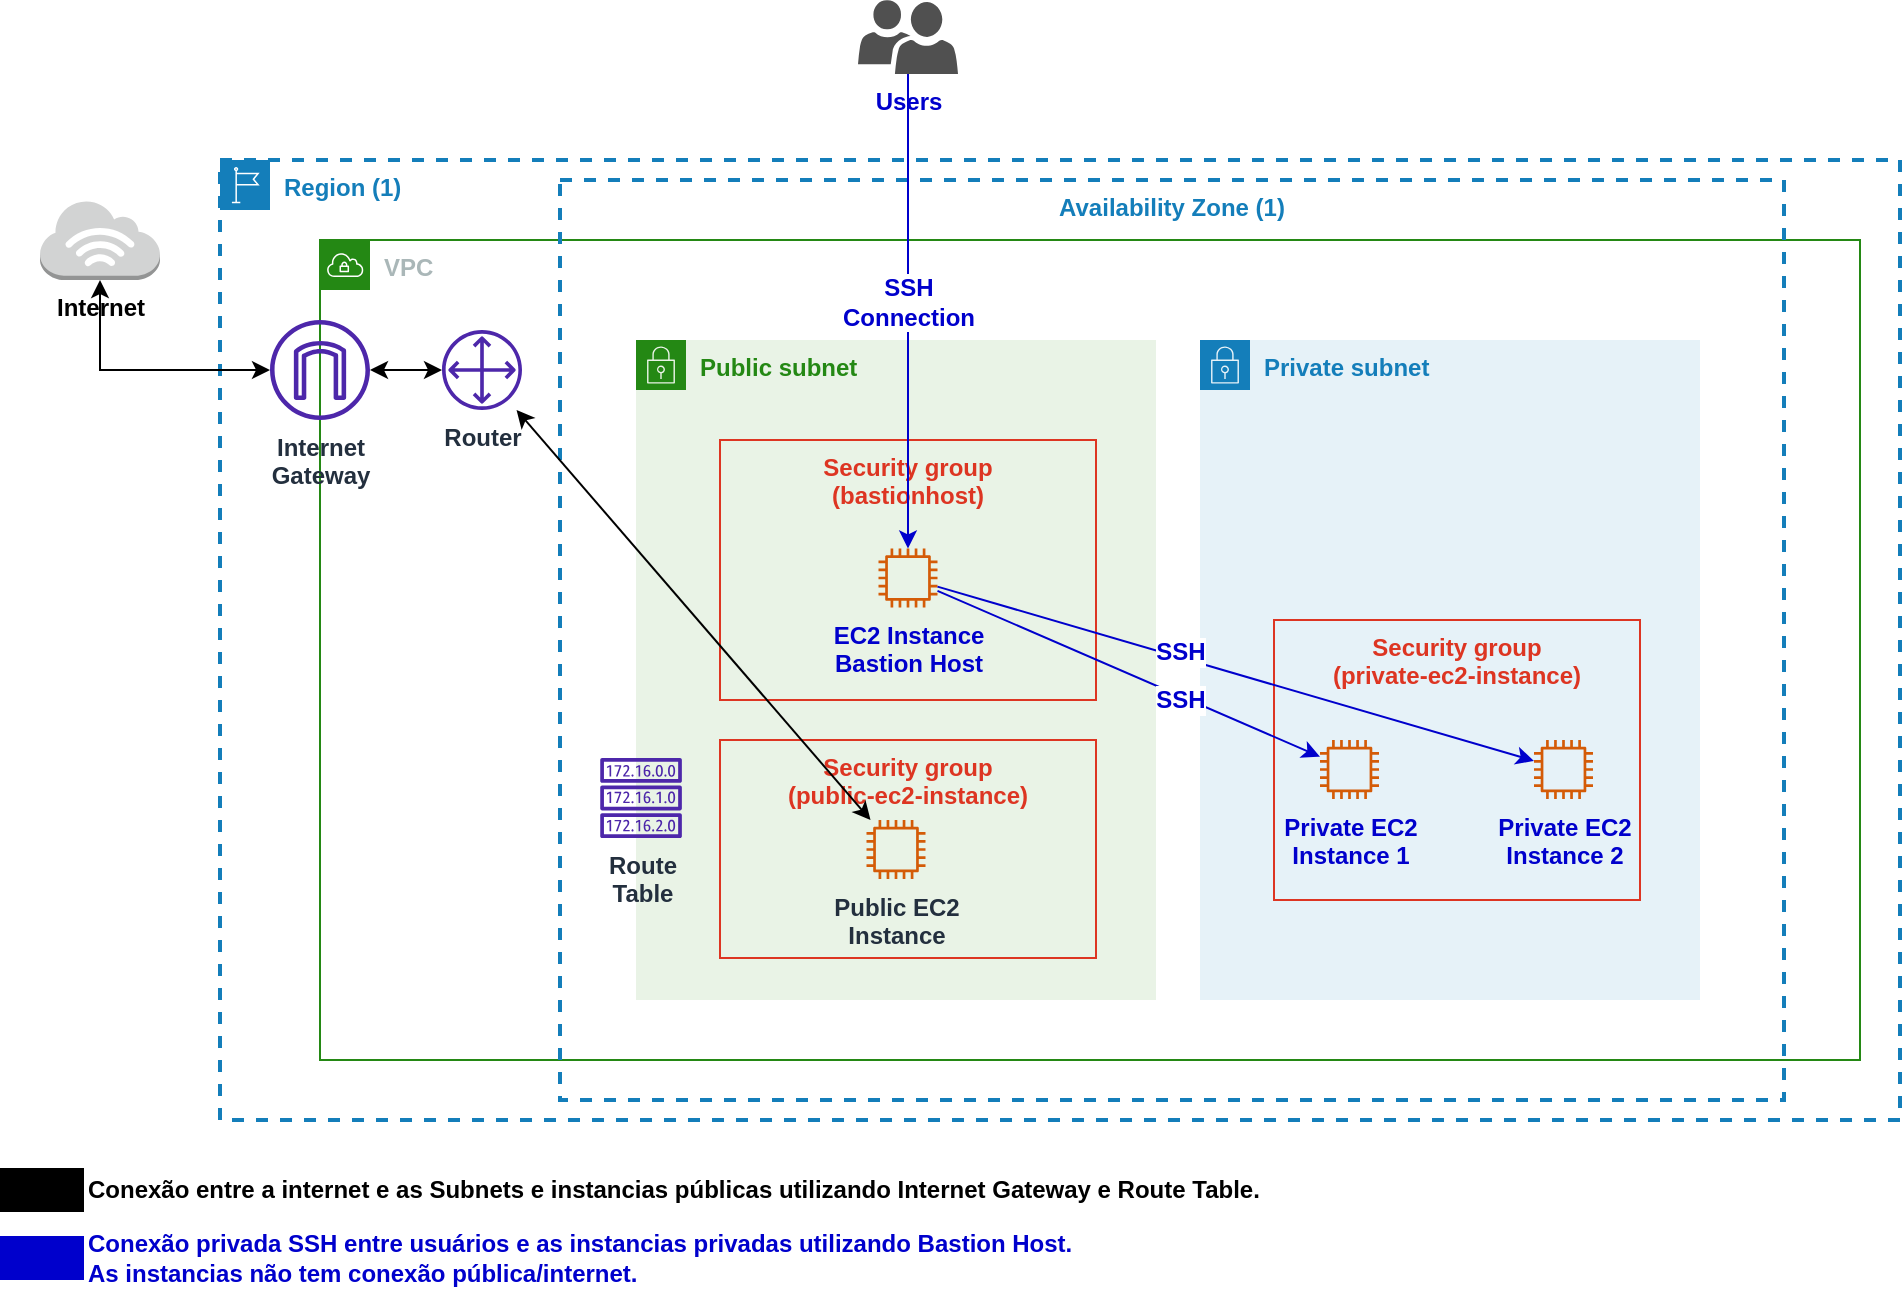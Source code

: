 <mxfile version="18.1.1" type="github" pages="2">
  <diagram id="z-30bUCffygZpy31_x2s" name="igw+bastion">
    <mxGraphModel dx="983" dy="576" grid="1" gridSize="10" guides="1" tooltips="1" connect="1" arrows="1" fold="1" page="1" pageScale="1" pageWidth="827" pageHeight="1169" math="0" shadow="0">
      <root>
        <mxCell id="0" />
        <mxCell id="1" parent="0" />
        <mxCell id="X8NP48r6ae6dyHVQgpeo-31" value="&lt;b style=&quot;font-size: 12px;&quot;&gt;Region (1)&lt;/b&gt;" style="points=[[0,0],[0.25,0],[0.5,0],[0.75,0],[1,0],[1,0.25],[1,0.5],[1,0.75],[1,1],[0.75,1],[0.5,1],[0.25,1],[0,1],[0,0.75],[0,0.5],[0,0.25]];outlineConnect=0;gradientColor=none;html=1;whiteSpace=wrap;fontSize=12;fontStyle=0;container=1;pointerEvents=0;collapsible=0;recursiveResize=0;shape=mxgraph.aws4.group;grIcon=mxgraph.aws4.group_region;strokeColor=#147EBA;fillColor=none;verticalAlign=top;align=left;spacingLeft=30;fontColor=#147EBA;dashed=1;strokeWidth=2;" vertex="1" parent="1">
          <mxGeometry x="165" y="100" width="840" height="480" as="geometry" />
        </mxCell>
        <mxCell id="X8NP48r6ae6dyHVQgpeo-32" value="&lt;b style=&quot;font-size: 12px;&quot;&gt;VPC&lt;/b&gt;" style="points=[[0,0],[0.25,0],[0.5,0],[0.75,0],[1,0],[1,0.25],[1,0.5],[1,0.75],[1,1],[0.75,1],[0.5,1],[0.25,1],[0,1],[0,0.75],[0,0.5],[0,0.25]];outlineConnect=0;gradientColor=none;html=1;whiteSpace=wrap;fontSize=12;fontStyle=0;container=1;pointerEvents=0;collapsible=0;recursiveResize=0;shape=mxgraph.aws4.group;grIcon=mxgraph.aws4.group_vpc;strokeColor=#248814;fillColor=none;verticalAlign=top;align=left;spacingLeft=30;fontColor=#AAB7B8;dashed=0;" vertex="1" parent="X8NP48r6ae6dyHVQgpeo-31">
          <mxGeometry x="50" y="40" width="770" height="410" as="geometry" />
        </mxCell>
        <mxCell id="X8NP48r6ae6dyHVQgpeo-33" style="edgeStyle=orthogonalEdgeStyle;rounded=0;orthogonalLoop=1;jettySize=auto;html=1;fontSize=12;startArrow=classic;startFill=1;" edge="1" parent="X8NP48r6ae6dyHVQgpeo-32" source="X8NP48r6ae6dyHVQgpeo-34" target="X8NP48r6ae6dyHVQgpeo-35">
          <mxGeometry relative="1" as="geometry" />
        </mxCell>
        <mxCell id="X8NP48r6ae6dyHVQgpeo-34" value="&lt;b style=&quot;font-size: 12px;&quot;&gt;Internet&lt;br style=&quot;font-size: 12px;&quot;&gt;Gateway&lt;/b&gt;" style="sketch=0;outlineConnect=0;fontColor=#232F3E;gradientColor=none;fillColor=#4D27AA;strokeColor=none;dashed=0;verticalLabelPosition=bottom;verticalAlign=top;align=center;html=1;fontSize=12;fontStyle=0;aspect=fixed;pointerEvents=1;shape=mxgraph.aws4.internet_gateway;" vertex="1" parent="X8NP48r6ae6dyHVQgpeo-32">
          <mxGeometry x="-25" y="40" width="50" height="50" as="geometry" />
        </mxCell>
        <mxCell id="X8NP48r6ae6dyHVQgpeo-35" value="&lt;b style=&quot;font-size: 12px;&quot;&gt;Router&lt;/b&gt;" style="sketch=0;outlineConnect=0;fontColor=#232F3E;gradientColor=none;fillColor=#4D27AA;strokeColor=none;dashed=0;verticalLabelPosition=bottom;verticalAlign=top;align=center;html=1;fontSize=12;fontStyle=0;aspect=fixed;pointerEvents=1;shape=mxgraph.aws4.customer_gateway;" vertex="1" parent="X8NP48r6ae6dyHVQgpeo-32">
          <mxGeometry x="61" y="45" width="40" height="40" as="geometry" />
        </mxCell>
        <mxCell id="X8NP48r6ae6dyHVQgpeo-36" value="Availability Zone (1)" style="fillColor=none;strokeColor=#147EBA;dashed=1;verticalAlign=top;fontStyle=1;fontColor=#147EBA;strokeWidth=2;fontSize=12;" vertex="1" parent="X8NP48r6ae6dyHVQgpeo-31">
          <mxGeometry x="170" y="10" width="612" height="460" as="geometry" />
        </mxCell>
        <mxCell id="X8NP48r6ae6dyHVQgpeo-37" value="&lt;b style=&quot;font-size: 12px;&quot;&gt;Public subnet&lt;/b&gt;" style="points=[[0,0],[0.25,0],[0.5,0],[0.75,0],[1,0],[1,0.25],[1,0.5],[1,0.75],[1,1],[0.75,1],[0.5,1],[0.25,1],[0,1],[0,0.75],[0,0.5],[0,0.25]];outlineConnect=0;gradientColor=none;html=1;whiteSpace=wrap;fontSize=12;fontStyle=0;container=1;pointerEvents=0;collapsible=0;recursiveResize=0;shape=mxgraph.aws4.group;grIcon=mxgraph.aws4.group_security_group;grStroke=0;strokeColor=#248814;fillColor=#E9F3E6;verticalAlign=top;align=left;spacingLeft=30;fontColor=#248814;dashed=0;" vertex="1" parent="X8NP48r6ae6dyHVQgpeo-31">
          <mxGeometry x="208" y="90" width="260" height="330" as="geometry" />
        </mxCell>
        <mxCell id="X8NP48r6ae6dyHVQgpeo-38" value="Security group &#xa;(bastionhost)" style="fillColor=none;strokeColor=#DD3522;verticalAlign=top;fontStyle=1;fontColor=#DD3522;fontSize=12;" vertex="1" parent="X8NP48r6ae6dyHVQgpeo-37">
          <mxGeometry x="42" y="50" width="188" height="130" as="geometry" />
        </mxCell>
        <mxCell id="X8NP48r6ae6dyHVQgpeo-39" value="&lt;b style=&quot;font-size: 12px;&quot;&gt;&lt;font color=&quot;#0000cc&quot; style=&quot;font-size: 12px;&quot;&gt;EC2 Instance&lt;br style=&quot;font-size: 12px;&quot;&gt;Bastion Host&lt;/font&gt;&lt;/b&gt;" style="sketch=0;outlineConnect=0;fontColor=#232F3E;gradientColor=none;fillColor=#D45B07;strokeColor=none;dashed=0;verticalLabelPosition=bottom;verticalAlign=top;align=center;html=1;fontSize=12;fontStyle=0;aspect=fixed;pointerEvents=1;shape=mxgraph.aws4.instance2;" vertex="1" parent="X8NP48r6ae6dyHVQgpeo-37">
          <mxGeometry x="121.25" y="104.25" width="29.5" height="29.5" as="geometry" />
        </mxCell>
        <mxCell id="X8NP48r6ae6dyHVQgpeo-40" value="&lt;b style=&quot;font-size: 12px;&quot;&gt;Private subnet&lt;/b&gt;" style="points=[[0,0],[0.25,0],[0.5,0],[0.75,0],[1,0],[1,0.25],[1,0.5],[1,0.75],[1,1],[0.75,1],[0.5,1],[0.25,1],[0,1],[0,0.75],[0,0.5],[0,0.25]];outlineConnect=0;gradientColor=none;html=1;whiteSpace=wrap;fontSize=12;fontStyle=0;container=1;pointerEvents=0;collapsible=0;recursiveResize=0;shape=mxgraph.aws4.group;grIcon=mxgraph.aws4.group_security_group;grStroke=0;strokeColor=#147EBA;fillColor=#E6F2F8;verticalAlign=top;align=left;spacingLeft=30;fontColor=#147EBA;dashed=0;" vertex="1" parent="X8NP48r6ae6dyHVQgpeo-31">
          <mxGeometry x="490" y="90" width="250" height="330" as="geometry" />
        </mxCell>
        <mxCell id="X8NP48r6ae6dyHVQgpeo-41" value="&lt;b style=&quot;font-size: 12px;&quot;&gt;Route&lt;br style=&quot;font-size: 12px;&quot;&gt;Table&lt;/b&gt;" style="sketch=0;outlineConnect=0;fontColor=#232F3E;gradientColor=none;fillColor=#4D27AA;strokeColor=none;dashed=0;verticalLabelPosition=bottom;verticalAlign=top;align=center;html=1;fontSize=12;fontStyle=0;aspect=fixed;pointerEvents=1;shape=mxgraph.aws4.route_table;" vertex="1" parent="X8NP48r6ae6dyHVQgpeo-31">
          <mxGeometry x="190" y="299" width="41.05" height="40" as="geometry" />
        </mxCell>
        <mxCell id="X8NP48r6ae6dyHVQgpeo-42" value="Security group &#xa;(public-ec2-instance)" style="fillColor=none;strokeColor=#DD3522;verticalAlign=top;fontStyle=1;fontColor=#DD3522;fontSize=12;" vertex="1" parent="X8NP48r6ae6dyHVQgpeo-31">
          <mxGeometry x="250" y="290" width="188" height="109" as="geometry" />
        </mxCell>
        <mxCell id="X8NP48r6ae6dyHVQgpeo-43" value="&lt;b style=&quot;font-size: 12px;&quot;&gt;Public EC2&lt;br style=&quot;font-size: 12px;&quot;&gt;Instance&lt;/b&gt;" style="sketch=0;outlineConnect=0;fontColor=#232F3E;gradientColor=none;fillColor=#D45B07;strokeColor=none;dashed=0;verticalLabelPosition=bottom;verticalAlign=top;align=center;html=1;fontSize=12;fontStyle=0;aspect=fixed;pointerEvents=1;shape=mxgraph.aws4.instance2;" vertex="1" parent="X8NP48r6ae6dyHVQgpeo-31">
          <mxGeometry x="323.25" y="330" width="29.5" height="29.5" as="geometry" />
        </mxCell>
        <mxCell id="X8NP48r6ae6dyHVQgpeo-44" style="rounded=0;orthogonalLoop=1;jettySize=auto;html=1;fontSize=12;startArrow=classic;startFill=1;" edge="1" parent="X8NP48r6ae6dyHVQgpeo-31" source="X8NP48r6ae6dyHVQgpeo-35" target="X8NP48r6ae6dyHVQgpeo-43">
          <mxGeometry relative="1" as="geometry" />
        </mxCell>
        <mxCell id="X8NP48r6ae6dyHVQgpeo-45" value="Security group&#xa;(private-ec2-instance)" style="fillColor=none;strokeColor=#DD3522;verticalAlign=top;fontStyle=1;fontColor=#DD3522;fontSize=12;" vertex="1" parent="X8NP48r6ae6dyHVQgpeo-31">
          <mxGeometry x="527" y="230" width="183" height="140" as="geometry" />
        </mxCell>
        <mxCell id="X8NP48r6ae6dyHVQgpeo-46" value="&lt;b style=&quot;font-size: 12px;&quot;&gt;&lt;font color=&quot;#0000cc&quot; style=&quot;font-size: 12px;&quot;&gt;Private EC2&lt;br style=&quot;font-size: 12px;&quot;&gt;Instance 1&lt;/font&gt;&lt;/b&gt;" style="sketch=0;outlineConnect=0;fontColor=#232F3E;gradientColor=none;fillColor=#D45B07;strokeColor=none;dashed=0;verticalLabelPosition=bottom;verticalAlign=top;align=center;html=1;fontSize=12;fontStyle=0;aspect=fixed;pointerEvents=1;shape=mxgraph.aws4.instance2;" vertex="1" parent="X8NP48r6ae6dyHVQgpeo-31">
          <mxGeometry x="550" y="290" width="29.5" height="29.5" as="geometry" />
        </mxCell>
        <mxCell id="X8NP48r6ae6dyHVQgpeo-47" value="&lt;b style=&quot;font-size: 12px;&quot;&gt;&lt;font color=&quot;#0000cc&quot; style=&quot;font-size: 12px;&quot;&gt;Private EC2&lt;br style=&quot;font-size: 12px;&quot;&gt;Instance 2&lt;/font&gt;&lt;/b&gt;" style="sketch=0;outlineConnect=0;fontColor=#232F3E;gradientColor=none;fillColor=#D45B07;strokeColor=none;dashed=0;verticalLabelPosition=bottom;verticalAlign=top;align=center;html=1;fontSize=12;fontStyle=0;aspect=fixed;pointerEvents=1;shape=mxgraph.aws4.instance2;" vertex="1" parent="X8NP48r6ae6dyHVQgpeo-31">
          <mxGeometry x="657" y="290" width="29.5" height="29.5" as="geometry" />
        </mxCell>
        <mxCell id="X8NP48r6ae6dyHVQgpeo-48" style="edgeStyle=none;rounded=0;orthogonalLoop=1;jettySize=auto;html=1;fontSize=12;startArrow=none;startFill=0;strokeColor=#0000CC;" edge="1" parent="X8NP48r6ae6dyHVQgpeo-31" source="X8NP48r6ae6dyHVQgpeo-39" target="X8NP48r6ae6dyHVQgpeo-46">
          <mxGeometry relative="1" as="geometry" />
        </mxCell>
        <mxCell id="X8NP48r6ae6dyHVQgpeo-49" value="SSH" style="edgeLabel;html=1;align=center;verticalAlign=middle;resizable=0;points=[];fontSize=12;fontStyle=1;fontColor=#0000CC;" vertex="1" connectable="0" parent="X8NP48r6ae6dyHVQgpeo-48">
          <mxGeometry x="0.359" relative="1" as="geometry">
            <mxPoint x="-9" y="-2" as="offset" />
          </mxGeometry>
        </mxCell>
        <mxCell id="X8NP48r6ae6dyHVQgpeo-50" style="edgeStyle=none;rounded=0;orthogonalLoop=1;jettySize=auto;html=1;fontSize=12;startArrow=none;startFill=0;strokeColor=#0000CC;" edge="1" parent="X8NP48r6ae6dyHVQgpeo-31" source="X8NP48r6ae6dyHVQgpeo-39" target="X8NP48r6ae6dyHVQgpeo-47">
          <mxGeometry relative="1" as="geometry" />
        </mxCell>
        <mxCell id="X8NP48r6ae6dyHVQgpeo-51" value="SSH" style="edgeLabel;html=1;align=center;verticalAlign=middle;resizable=0;points=[];fontSize=12;fontStyle=1;fontColor=#0000CC;" vertex="1" connectable="0" parent="X8NP48r6ae6dyHVQgpeo-50">
          <mxGeometry x="-0.241" relative="1" as="geometry">
            <mxPoint x="8" y="-1" as="offset" />
          </mxGeometry>
        </mxCell>
        <mxCell id="X8NP48r6ae6dyHVQgpeo-52" value="&lt;b style=&quot;font-size: 12px;&quot;&gt;Internet&lt;/b&gt;" style="outlineConnect=0;dashed=0;verticalLabelPosition=bottom;verticalAlign=top;align=center;html=1;shape=mxgraph.aws3.internet_3;fillColor=#D2D3D3;gradientColor=none;fontSize=12;strokeWidth=2;" vertex="1" parent="1">
          <mxGeometry x="75" y="120" width="60" height="40" as="geometry" />
        </mxCell>
        <mxCell id="X8NP48r6ae6dyHVQgpeo-53" style="edgeStyle=orthogonalEdgeStyle;rounded=0;orthogonalLoop=1;jettySize=auto;html=1;fontSize=12;startArrow=classic;startFill=1;" edge="1" parent="1" source="X8NP48r6ae6dyHVQgpeo-34" target="X8NP48r6ae6dyHVQgpeo-52">
          <mxGeometry relative="1" as="geometry" />
        </mxCell>
        <mxCell id="X8NP48r6ae6dyHVQgpeo-54" style="edgeStyle=none;rounded=0;orthogonalLoop=1;jettySize=auto;html=1;fontSize=12;startArrow=none;startFill=0;strokeColor=#0000CC;" edge="1" parent="1" source="X8NP48r6ae6dyHVQgpeo-56" target="X8NP48r6ae6dyHVQgpeo-39">
          <mxGeometry relative="1" as="geometry" />
        </mxCell>
        <mxCell id="X8NP48r6ae6dyHVQgpeo-55" value="&lt;b style=&quot;font-size: 12px;&quot;&gt;SSH&lt;br style=&quot;font-size: 12px;&quot;&gt;Connection&lt;br style=&quot;font-size: 12px;&quot;&gt;&lt;/b&gt;" style="edgeLabel;html=1;align=center;verticalAlign=middle;resizable=0;points=[];fontSize=12;fontColor=#0000CC;" vertex="1" connectable="0" parent="X8NP48r6ae6dyHVQgpeo-54">
          <mxGeometry x="-0.606" y="2" relative="1" as="geometry">
            <mxPoint x="-2" y="67" as="offset" />
          </mxGeometry>
        </mxCell>
        <mxCell id="X8NP48r6ae6dyHVQgpeo-56" value="&lt;b style=&quot;font-size: 12px;&quot;&gt;&lt;font color=&quot;#0000cc&quot; style=&quot;font-size: 12px;&quot;&gt;Users&lt;/font&gt;&lt;/b&gt;" style="sketch=0;pointerEvents=1;shadow=0;dashed=0;html=1;strokeColor=none;labelPosition=center;verticalLabelPosition=bottom;verticalAlign=top;align=center;fillColor=#505050;shape=mxgraph.mscae.intune.user_group;fontSize=12;" vertex="1" parent="1">
          <mxGeometry x="484" y="20" width="50" height="37" as="geometry" />
        </mxCell>
        <mxCell id="X8NP48r6ae6dyHVQgpeo-57" value="" style="rounded=0;whiteSpace=wrap;html=1;fontSize=12;fontColor=#0000CC;strokeWidth=2;fillColor=#000000;" vertex="1" parent="1">
          <mxGeometry x="56" y="605" width="40" height="20" as="geometry" />
        </mxCell>
        <mxCell id="X8NP48r6ae6dyHVQgpeo-58" value="" style="rounded=0;whiteSpace=wrap;html=1;fontSize=12;fontColor=#0000CC;strokeWidth=2;fillColor=#0000CC;strokeColor=#0000CC;" vertex="1" parent="1">
          <mxGeometry x="56" y="639" width="40" height="20" as="geometry" />
        </mxCell>
        <mxCell id="X8NP48r6ae6dyHVQgpeo-59" value="&lt;b style=&quot;font-size: 12px;&quot;&gt;Conexão privada SSH entre usuários e as instancias privadas utilizando Bastion Host. &lt;br&gt;As instancias não tem conexão pública/internet.&lt;/b&gt;" style="text;html=1;strokeColor=none;fillColor=none;align=left;verticalAlign=middle;whiteSpace=wrap;rounded=0;fontSize=12;fontColor=#0000CC;" vertex="1" parent="1">
          <mxGeometry x="97" y="634" width="534" height="30" as="geometry" />
        </mxCell>
        <mxCell id="X8NP48r6ae6dyHVQgpeo-60" value="&lt;b style=&quot;font-size: 12px;&quot;&gt;&lt;font color=&quot;#000000&quot; style=&quot;font-size: 12px;&quot;&gt;Conexão entre a internet e as Subnets e instancias públicas utilizando Internet Gateway e Route Table.&lt;/font&gt;&lt;/b&gt;" style="text;html=1;strokeColor=none;fillColor=none;align=left;verticalAlign=middle;whiteSpace=wrap;rounded=0;fontSize=12;fontColor=#0000CC;" vertex="1" parent="1">
          <mxGeometry x="97" y="600" width="640" height="30" as="geometry" />
        </mxCell>
      </root>
    </mxGraphModel>
  </diagram>
  <diagram id="Lf1DL-ol91fCqDeObxcB" name="nat instance">
    <mxGraphModel dx="983" dy="576" grid="1" gridSize="10" guides="1" tooltips="1" connect="1" arrows="1" fold="1" page="1" pageScale="1" pageWidth="827" pageHeight="1169" math="0" shadow="0">
      <root>
        <mxCell id="0" />
        <mxCell id="1" parent="0" />
        <mxCell id="EpC7WPJosjhJz_n8tiTL-1" value="&lt;b style=&quot;font-size: 12px;&quot;&gt;Region (1)&lt;/b&gt;" style="points=[[0,0],[0.25,0],[0.5,0],[0.75,0],[1,0],[1,0.25],[1,0.5],[1,0.75],[1,1],[0.75,1],[0.5,1],[0.25,1],[0,1],[0,0.75],[0,0.5],[0,0.25]];outlineConnect=0;gradientColor=none;html=1;whiteSpace=wrap;fontSize=12;fontStyle=0;container=1;pointerEvents=0;collapsible=0;recursiveResize=0;shape=mxgraph.aws4.group;grIcon=mxgraph.aws4.group_region;strokeColor=#147EBA;fillColor=none;verticalAlign=top;align=left;spacingLeft=30;fontColor=#147EBA;dashed=1;strokeWidth=2;" vertex="1" parent="1">
          <mxGeometry x="159" y="170" width="840" height="480" as="geometry" />
        </mxCell>
        <mxCell id="EpC7WPJosjhJz_n8tiTL-2" value="&lt;b style=&quot;font-size: 12px;&quot;&gt;VPC&lt;/b&gt;" style="points=[[0,0],[0.25,0],[0.5,0],[0.75,0],[1,0],[1,0.25],[1,0.5],[1,0.75],[1,1],[0.75,1],[0.5,1],[0.25,1],[0,1],[0,0.75],[0,0.5],[0,0.25]];outlineConnect=0;gradientColor=none;html=1;whiteSpace=wrap;fontSize=12;fontStyle=0;container=1;pointerEvents=0;collapsible=0;recursiveResize=0;shape=mxgraph.aws4.group;grIcon=mxgraph.aws4.group_vpc;strokeColor=#248814;fillColor=none;verticalAlign=top;align=left;spacingLeft=30;fontColor=#AAB7B8;dashed=0;" vertex="1" parent="EpC7WPJosjhJz_n8tiTL-1">
          <mxGeometry x="50" y="40" width="770" height="410" as="geometry" />
        </mxCell>
        <mxCell id="EpC7WPJosjhJz_n8tiTL-3" style="edgeStyle=orthogonalEdgeStyle;rounded=0;orthogonalLoop=1;jettySize=auto;html=1;fontSize=12;startArrow=classic;startFill=1;" edge="1" parent="EpC7WPJosjhJz_n8tiTL-2" source="EpC7WPJosjhJz_n8tiTL-4" target="EpC7WPJosjhJz_n8tiTL-5">
          <mxGeometry relative="1" as="geometry" />
        </mxCell>
        <mxCell id="EpC7WPJosjhJz_n8tiTL-4" value="&lt;b style=&quot;font-size: 12px;&quot;&gt;Internet&lt;br style=&quot;font-size: 12px;&quot;&gt;Gateway&lt;/b&gt;" style="sketch=0;outlineConnect=0;fontColor=#232F3E;gradientColor=none;fillColor=#4D27AA;strokeColor=none;dashed=0;verticalLabelPosition=bottom;verticalAlign=top;align=center;html=1;fontSize=12;fontStyle=0;aspect=fixed;pointerEvents=1;shape=mxgraph.aws4.internet_gateway;" vertex="1" parent="EpC7WPJosjhJz_n8tiTL-2">
          <mxGeometry x="-25" y="40" width="50" height="50" as="geometry" />
        </mxCell>
        <mxCell id="EpC7WPJosjhJz_n8tiTL-5" value="&lt;b style=&quot;font-size: 12px;&quot;&gt;Router&lt;/b&gt;" style="sketch=0;outlineConnect=0;fontColor=#232F3E;gradientColor=none;fillColor=#4D27AA;strokeColor=none;dashed=0;verticalLabelPosition=bottom;verticalAlign=top;align=center;html=1;fontSize=12;fontStyle=0;aspect=fixed;pointerEvents=1;shape=mxgraph.aws4.customer_gateway;" vertex="1" parent="EpC7WPJosjhJz_n8tiTL-2">
          <mxGeometry x="61" y="45" width="40" height="40" as="geometry" />
        </mxCell>
        <mxCell id="EpC7WPJosjhJz_n8tiTL-6" value="Availability Zone (1)" style="fillColor=none;strokeColor=#147EBA;dashed=1;verticalAlign=top;fontStyle=1;fontColor=#147EBA;strokeWidth=2;fontSize=12;" vertex="1" parent="EpC7WPJosjhJz_n8tiTL-1">
          <mxGeometry x="170" y="10" width="612" height="460" as="geometry" />
        </mxCell>
        <mxCell id="EpC7WPJosjhJz_n8tiTL-7" value="&lt;b style=&quot;font-size: 12px;&quot;&gt;Public subnet&lt;/b&gt;" style="points=[[0,0],[0.25,0],[0.5,0],[0.75,0],[1,0],[1,0.25],[1,0.5],[1,0.75],[1,1],[0.75,1],[0.5,1],[0.25,1],[0,1],[0,0.75],[0,0.5],[0,0.25]];outlineConnect=0;gradientColor=none;html=1;whiteSpace=wrap;fontSize=12;fontStyle=0;container=1;pointerEvents=0;collapsible=0;recursiveResize=0;shape=mxgraph.aws4.group;grIcon=mxgraph.aws4.group_security_group;grStroke=0;strokeColor=#248814;fillColor=#E9F3E6;verticalAlign=top;align=left;spacingLeft=30;fontColor=#248814;dashed=0;" vertex="1" parent="EpC7WPJosjhJz_n8tiTL-1">
          <mxGeometry x="208" y="90" width="260" height="330" as="geometry" />
        </mxCell>
        <mxCell id="EpC7WPJosjhJz_n8tiTL-8" value="Security group &#xa;(nat-instance)" style="fillColor=none;strokeColor=#DD3522;verticalAlign=top;fontStyle=1;fontColor=#DD3522;fontSize=12;" vertex="1" parent="EpC7WPJosjhJz_n8tiTL-7">
          <mxGeometry x="40" y="40" width="190" height="140" as="geometry" />
        </mxCell>
        <mxCell id="EpC7WPJosjhJz_n8tiTL-9" value="&lt;b style=&quot;font-size: 12px;&quot;&gt;&lt;font color=&quot;#0000cc&quot; style=&quot;font-size: 12px;&quot;&gt;EC2 Linux&lt;br style=&quot;font-size: 12px;&quot;&gt;NAT Instance&lt;br style=&quot;font-size: 12px;&quot;&gt;&lt;/font&gt;&lt;/b&gt;" style="sketch=0;outlineConnect=0;fontColor=#232F3E;gradientColor=none;fillColor=#D45B07;strokeColor=none;dashed=0;verticalLabelPosition=bottom;verticalAlign=top;align=center;html=1;fontSize=12;fontStyle=0;aspect=fixed;pointerEvents=1;shape=mxgraph.aws4.instance2;" vertex="1" parent="EpC7WPJosjhJz_n8tiTL-7">
          <mxGeometry x="115.25" y="92.13" width="45.75" height="45.75" as="geometry" />
        </mxCell>
        <mxCell id="UwEyMZzXSMj8h04cvYZz-1" value="&lt;b style=&quot;font-size: 12px;&quot;&gt;&lt;font color=&quot;#0000cc&quot; style=&quot;font-size: 12px;&quot;&gt;EIP&amp;nbsp;(12.1.1.1)&lt;br style=&quot;font-size: 12px;&quot;&gt;&lt;/font&gt;&lt;/b&gt;" style="sketch=0;outlineConnect=0;fontColor=#232F3E;gradientColor=none;fillColor=#D45B07;strokeColor=none;dashed=0;verticalLabelPosition=bottom;verticalAlign=top;align=center;html=1;fontSize=12;fontStyle=0;aspect=fixed;pointerEvents=1;shape=mxgraph.aws4.elastic_ip_address;" vertex="1" parent="EpC7WPJosjhJz_n8tiTL-7">
          <mxGeometry x="63" y="108.05" width="33.4" height="13.92" as="geometry" />
        </mxCell>
        <mxCell id="EpC7WPJosjhJz_n8tiTL-10" value="&lt;b style=&quot;font-size: 12px;&quot;&gt;Private subnet&lt;/b&gt;" style="points=[[0,0],[0.25,0],[0.5,0],[0.75,0],[1,0],[1,0.25],[1,0.5],[1,0.75],[1,1],[0.75,1],[0.5,1],[0.25,1],[0,1],[0,0.75],[0,0.5],[0,0.25]];outlineConnect=0;gradientColor=none;html=1;whiteSpace=wrap;fontSize=12;fontStyle=0;container=1;pointerEvents=0;collapsible=0;recursiveResize=0;shape=mxgraph.aws4.group;grIcon=mxgraph.aws4.group_security_group;grStroke=0;strokeColor=#147EBA;fillColor=#E6F2F8;verticalAlign=top;align=left;spacingLeft=30;fontColor=#147EBA;dashed=0;" vertex="1" parent="EpC7WPJosjhJz_n8tiTL-1">
          <mxGeometry x="490" y="90" width="250" height="330" as="geometry" />
        </mxCell>
        <mxCell id="EpC7WPJosjhJz_n8tiTL-11" value="&lt;b style=&quot;font-size: 12px;&quot;&gt;Route&lt;br style=&quot;font-size: 12px;&quot;&gt;Table&lt;/b&gt;" style="sketch=0;outlineConnect=0;fontColor=#232F3E;gradientColor=none;fillColor=#4D27AA;strokeColor=none;dashed=0;verticalLabelPosition=bottom;verticalAlign=top;align=center;html=1;fontSize=12;fontStyle=0;aspect=fixed;pointerEvents=1;shape=mxgraph.aws4.route_table;" vertex="1" parent="EpC7WPJosjhJz_n8tiTL-1">
          <mxGeometry x="190" y="324.5" width="41.05" height="40" as="geometry" />
        </mxCell>
        <mxCell id="EpC7WPJosjhJz_n8tiTL-12" value="Security group &#xa;(public-ec2-instance)" style="fillColor=none;strokeColor=#DD3522;verticalAlign=top;fontStyle=1;fontColor=#DD3522;fontSize=12;" vertex="1" parent="EpC7WPJosjhJz_n8tiTL-1">
          <mxGeometry x="250" y="290" width="188" height="109" as="geometry" />
        </mxCell>
        <mxCell id="EpC7WPJosjhJz_n8tiTL-13" value="&lt;b style=&quot;font-size: 12px;&quot;&gt;Public EC2&lt;br style=&quot;font-size: 12px;&quot;&gt;Instance&lt;/b&gt;" style="sketch=0;outlineConnect=0;fontColor=#232F3E;gradientColor=none;fillColor=#D45B07;strokeColor=none;dashed=0;verticalLabelPosition=bottom;verticalAlign=top;align=center;html=1;fontSize=12;fontStyle=0;aspect=fixed;pointerEvents=1;shape=mxgraph.aws4.instance2;" vertex="1" parent="EpC7WPJosjhJz_n8tiTL-1">
          <mxGeometry x="323.25" y="330" width="29.5" height="29.5" as="geometry" />
        </mxCell>
        <mxCell id="EpC7WPJosjhJz_n8tiTL-14" style="rounded=0;orthogonalLoop=1;jettySize=auto;html=1;fontSize=12;startArrow=classic;startFill=1;" edge="1" parent="EpC7WPJosjhJz_n8tiTL-1" source="EpC7WPJosjhJz_n8tiTL-5" target="EpC7WPJosjhJz_n8tiTL-13">
          <mxGeometry relative="1" as="geometry" />
        </mxCell>
        <mxCell id="EpC7WPJosjhJz_n8tiTL-15" value="Security group&#xa;(private-ec2-instance)" style="fillColor=none;strokeColor=#DD3522;verticalAlign=top;fontStyle=1;fontColor=#DD3522;fontSize=12;" vertex="1" parent="EpC7WPJosjhJz_n8tiTL-1">
          <mxGeometry x="527" y="130" width="183" height="270" as="geometry" />
        </mxCell>
        <mxCell id="EpC7WPJosjhJz_n8tiTL-16" value="&lt;b style=&quot;font-size: 12px;&quot;&gt;&lt;font color=&quot;#0000cc&quot; style=&quot;font-size: 12px;&quot;&gt;Private EC2&lt;br style=&quot;font-size: 12px;&quot;&gt;Instance 1&lt;br style=&quot;font-size: 12px;&quot;&gt;(10.0.0.1)&lt;br style=&quot;font-size: 12px;&quot;&gt;&lt;/font&gt;&lt;/b&gt;" style="sketch=0;outlineConnect=0;fontColor=#232F3E;gradientColor=none;fillColor=#D45B07;strokeColor=none;dashed=0;verticalLabelPosition=bottom;verticalAlign=top;align=center;html=1;fontSize=12;fontStyle=0;aspect=fixed;pointerEvents=1;shape=mxgraph.aws4.instance2;" vertex="1" parent="EpC7WPJosjhJz_n8tiTL-1">
          <mxGeometry x="639" y="310" width="29.5" height="29.5" as="geometry" />
        </mxCell>
        <mxCell id="EpC7WPJosjhJz_n8tiTL-17" value="&lt;b style=&quot;font-size: 12px;&quot;&gt;&lt;font color=&quot;#0000cc&quot; style=&quot;font-size: 12px;&quot;&gt;Private EC2&lt;br style=&quot;font-size: 12px;&quot;&gt;Instance 2&lt;br style=&quot;font-size: 12px;&quot;&gt;(10.0.0.2)&lt;br style=&quot;font-size: 12px;&quot;&gt;&lt;/font&gt;&lt;/b&gt;" style="sketch=0;outlineConnect=0;fontColor=#232F3E;gradientColor=none;fillColor=#D45B07;strokeColor=none;dashed=0;verticalLabelPosition=bottom;verticalAlign=top;align=center;html=1;fontSize=12;fontStyle=0;aspect=fixed;pointerEvents=1;shape=mxgraph.aws4.instance2;" vertex="1" parent="EpC7WPJosjhJz_n8tiTL-1">
          <mxGeometry x="657" y="190.26" width="29.5" height="29.5" as="geometry" />
        </mxCell>
        <mxCell id="DVmBj349e0_Fu9R17DR0-12" value="" style="endArrow=classic;html=1;rounded=0;fontSize=12;fontColor=#0000CC;strokeColor=#0000CC;startArrow=classic;startFill=1;" edge="1" parent="EpC7WPJosjhJz_n8tiTL-1" source="EpC7WPJosjhJz_n8tiTL-16" target="EpC7WPJosjhJz_n8tiTL-9">
          <mxGeometry relative="1" as="geometry">
            <mxPoint x="501" y="210" as="sourcePoint" />
            <mxPoint x="661" y="210" as="targetPoint" />
          </mxGeometry>
        </mxCell>
        <mxCell id="DVmBj349e0_Fu9R17DR0-13" value="&lt;b style=&quot;font-size: 12px;&quot;&gt;NAT&lt;/b&gt;" style="edgeLabel;resizable=0;html=1;align=center;verticalAlign=middle;fontSize=12;fontColor=#0000CC;strokeColor=#0000CC;strokeWidth=2;fillColor=#0000CC;" connectable="0" vertex="1" parent="DVmBj349e0_Fu9R17DR0-12">
          <mxGeometry relative="1" as="geometry">
            <mxPoint x="21" y="8" as="offset" />
          </mxGeometry>
        </mxCell>
        <mxCell id="DVmBj349e0_Fu9R17DR0-14" value="&lt;b style=&quot;font-size: 12px;&quot;&gt;&lt;font style=&quot;font-size: 12px;&quot;&gt;Orig.: 10.0.0.1&lt;/font&gt;&lt;/b&gt;" style="edgeLabel;resizable=0;html=1;align=left;verticalAlign=bottom;fontSize=12;fontColor=#0000CC;strokeColor=#0000CC;strokeWidth=2;fillColor=#0000CC;" connectable="0" vertex="1" parent="DVmBj349e0_Fu9R17DR0-12">
          <mxGeometry x="-1" relative="1" as="geometry">
            <mxPoint x="-88" y="-13" as="offset" />
          </mxGeometry>
        </mxCell>
        <mxCell id="DVmBj349e0_Fu9R17DR0-15" value="&lt;b style=&quot;font-size: 12px;&quot;&gt;&lt;font style=&quot;font-size: 12px;&quot;&gt;Dest.: 50.60.0.1&lt;/font&gt;&lt;/b&gt;" style="edgeLabel;resizable=0;html=1;align=right;verticalAlign=bottom;fontSize=12;fontColor=#0000CC;strokeColor=#0000CC;strokeWidth=2;fillColor=#0000CC;" connectable="0" vertex="1" parent="DVmBj349e0_Fu9R17DR0-12">
          <mxGeometry x="1" relative="1" as="geometry">
            <mxPoint x="142" y="55" as="offset" />
          </mxGeometry>
        </mxCell>
        <mxCell id="DVmBj349e0_Fu9R17DR0-16" value="" style="endArrow=classic;html=1;rounded=0;fontSize=12;fontColor=#0000CC;strokeColor=#0000CC;startArrow=classic;startFill=1;" edge="1" parent="EpC7WPJosjhJz_n8tiTL-1" source="EpC7WPJosjhJz_n8tiTL-17" target="EpC7WPJosjhJz_n8tiTL-9">
          <mxGeometry relative="1" as="geometry">
            <mxPoint x="501" y="210" as="sourcePoint" />
            <mxPoint x="661" y="210" as="targetPoint" />
          </mxGeometry>
        </mxCell>
        <mxCell id="DVmBj349e0_Fu9R17DR0-17" value="&lt;b style=&quot;font-size: 12px;&quot;&gt;NAT&lt;/b&gt;" style="edgeLabel;resizable=0;html=1;align=center;verticalAlign=middle;fontSize=12;fontColor=#0000CC;strokeColor=#0000CC;strokeWidth=2;fillColor=#0000CC;" connectable="0" vertex="1" parent="DVmBj349e0_Fu9R17DR0-16">
          <mxGeometry relative="1" as="geometry">
            <mxPoint x="19" as="offset" />
          </mxGeometry>
        </mxCell>
        <mxCell id="DVmBj349e0_Fu9R17DR0-18" value="&lt;b style=&quot;font-size: 12px;&quot;&gt;&lt;font style=&quot;font-size: 12px;&quot;&gt;Orig.: 10.0.0.2&lt;/font&gt;&lt;/b&gt;" style="edgeLabel;resizable=0;html=1;align=left;verticalAlign=bottom;fontSize=12;fontColor=#0000CC;strokeColor=#0000CC;strokeWidth=2;fillColor=#0000CC;" connectable="0" vertex="1" parent="DVmBj349e0_Fu9R17DR0-16">
          <mxGeometry x="-1" relative="1" as="geometry">
            <mxPoint x="-96" y="5" as="offset" />
          </mxGeometry>
        </mxCell>
        <mxCell id="DVmBj349e0_Fu9R17DR0-19" value="&lt;b style=&quot;font-size: 12px;&quot;&gt;&lt;font style=&quot;font-size: 12px;&quot;&gt;Dest.: 50.60.0.1&lt;/font&gt;&lt;/b&gt;" style="edgeLabel;resizable=0;html=1;align=right;verticalAlign=bottom;fontSize=12;fontColor=#0000CC;strokeColor=#0000CC;strokeWidth=2;fillColor=#0000CC;" connectable="0" vertex="1" parent="DVmBj349e0_Fu9R17DR0-16">
          <mxGeometry x="1" relative="1" as="geometry">
            <mxPoint x="122" y="5" as="offset" />
          </mxGeometry>
        </mxCell>
        <mxCell id="DVmBj349e0_Fu9R17DR0-20" value="&lt;b style=&quot;font-size: 12px;&quot;&gt;&lt;font color=&quot;#0000cc&quot; style=&quot;font-size: 12px;&quot;&gt;Route&lt;br style=&quot;font-size: 12px;&quot;&gt;Table&lt;/font&gt;&lt;/b&gt;" style="sketch=0;outlineConnect=0;fontColor=#232F3E;gradientColor=none;fillColor=#4D27AA;strokeColor=none;dashed=0;verticalLabelPosition=bottom;verticalAlign=top;align=center;html=1;fontSize=12;fontStyle=0;aspect=fixed;pointerEvents=1;shape=mxgraph.aws4.route_table;" vertex="1" parent="EpC7WPJosjhJz_n8tiTL-1">
          <mxGeometry x="721" y="324.5" width="41.05" height="40" as="geometry" />
        </mxCell>
        <mxCell id="EpC7WPJosjhJz_n8tiTL-27" value="" style="rounded=0;whiteSpace=wrap;html=1;fontSize=12;fontColor=#0000CC;strokeWidth=2;fillColor=#000000;" vertex="1" parent="1">
          <mxGeometry x="50" y="676" width="40" height="20" as="geometry" />
        </mxCell>
        <mxCell id="EpC7WPJosjhJz_n8tiTL-28" value="" style="rounded=0;whiteSpace=wrap;html=1;fontSize=12;fontColor=#0000CC;strokeWidth=2;fillColor=#0000CC;strokeColor=#0000CC;" vertex="1" parent="1">
          <mxGeometry x="50" y="714" width="40" height="20" as="geometry" />
        </mxCell>
        <mxCell id="EpC7WPJosjhJz_n8tiTL-29" value="&lt;b style=&quot;font-size: 12px;&quot;&gt;Conexão NAT entre um destino na internet e as instancias privadas utilizando NAT Instance. &lt;br&gt;As instancias tem conexão pública/internet ao menos que esteja configurado no NAT Instance.&lt;/b&gt;" style="text;html=1;strokeColor=none;fillColor=none;align=left;verticalAlign=middle;whiteSpace=wrap;rounded=0;fontSize=12;fontColor=#0000CC;" vertex="1" parent="1">
          <mxGeometry x="92" y="708" width="570" height="30" as="geometry" />
        </mxCell>
        <mxCell id="EpC7WPJosjhJz_n8tiTL-30" value="&lt;b style=&quot;font-size: 12px;&quot;&gt;&lt;font color=&quot;#000000&quot; style=&quot;font-size: 12px;&quot;&gt;Conexão entre a internet e as Subnets e instancias públicas utilizando Internet Gateway e Route Table.&lt;/font&gt;&lt;/b&gt;" style="text;html=1;strokeColor=none;fillColor=none;align=left;verticalAlign=middle;whiteSpace=wrap;rounded=0;fontSize=12;fontColor=#0000CC;" vertex="1" parent="1">
          <mxGeometry x="91" y="671" width="640" height="30" as="geometry" />
        </mxCell>
        <mxCell id="DVmBj349e0_Fu9R17DR0-5" value="" style="endArrow=classic;html=1;rounded=0;fontSize=12;fontColor=#0000CC;strokeColor=#0000CC;entryX=0.5;entryY=1;entryDx=0;entryDy=0;entryPerimeter=0;startArrow=classic;startFill=1;" edge="1" parent="1" source="EpC7WPJosjhJz_n8tiTL-9" target="DVmBj349e0_Fu9R17DR0-10">
          <mxGeometry relative="1" as="geometry">
            <mxPoint x="614" y="130" as="sourcePoint" />
            <mxPoint x="774" y="130" as="targetPoint" />
          </mxGeometry>
        </mxCell>
        <mxCell id="DVmBj349e0_Fu9R17DR0-6" value="&lt;b style=&quot;font-size: 12px;&quot;&gt;NAT&lt;/b&gt;" style="edgeLabel;resizable=0;html=1;align=center;verticalAlign=middle;fontSize=12;fontColor=#0000CC;strokeColor=#0000CC;strokeWidth=2;fillColor=#0000CC;" connectable="0" vertex="1" parent="DVmBj349e0_Fu9R17DR0-5">
          <mxGeometry relative="1" as="geometry" />
        </mxCell>
        <mxCell id="DVmBj349e0_Fu9R17DR0-7" value="&lt;b style=&quot;font-size: 12px;&quot;&gt;Origem: 12.1.1.1&lt;/b&gt;" style="edgeLabel;resizable=0;html=1;align=left;verticalAlign=bottom;fontSize=12;fontColor=#0000CC;strokeColor=#0000CC;strokeWidth=2;fillColor=#0000CC;" connectable="0" vertex="1" parent="DVmBj349e0_Fu9R17DR0-5">
          <mxGeometry x="-1" relative="1" as="geometry">
            <mxPoint x="-55" y="-92" as="offset" />
          </mxGeometry>
        </mxCell>
        <mxCell id="DVmBj349e0_Fu9R17DR0-8" value="&lt;b style=&quot;text-align: center; background-color: rgb(248, 249, 250); font-size: 12px;&quot;&gt;Destino: 50.60.0.1&lt;/b&gt;" style="edgeLabel;resizable=0;html=1;align=right;verticalAlign=bottom;fontSize=12;fontColor=#0000CC;strokeColor=#0000CC;strokeWidth=2;fillColor=#0000CC;" connectable="0" vertex="1" parent="DVmBj349e0_Fu9R17DR0-5">
          <mxGeometry x="1" relative="1" as="geometry">
            <mxPoint x="55" y="80" as="offset" />
          </mxGeometry>
        </mxCell>
        <mxCell id="DVmBj349e0_Fu9R17DR0-10" value="&lt;b style=&quot;font-size: 12px;&quot;&gt;Server&amp;nbsp;&lt;br style=&quot;font-size: 12px;&quot;&gt;50.60.0.1&lt;/b&gt;" style="sketch=0;points=[[0.015,0.015,0],[0.985,0.015,0],[0.985,0.985,0],[0.015,0.985,0],[0.25,0,0],[0.5,0,0],[0.75,0,0],[1,0.25,0],[1,0.5,0],[1,0.75,0],[0.75,1,0],[0.5,1,0],[0.25,1,0],[0,0.75,0],[0,0.5,0],[0,0.25,0]];verticalLabelPosition=bottom;html=1;verticalAlign=top;aspect=fixed;align=center;pointerEvents=1;shape=mxgraph.cisco19.server;fillColor=#005073;strokeColor=none;fontSize=12;fontColor=#0000CC;" vertex="1" parent="1">
          <mxGeometry x="488.62" y="10" width="33" height="60" as="geometry" />
        </mxCell>
        <mxCell id="tIK824QHfgboijdArA-l-4" style="edgeStyle=orthogonalEdgeStyle;rounded=0;orthogonalLoop=1;jettySize=auto;html=1;entryX=0;entryY=0.75;entryDx=0;entryDy=0;entryPerimeter=0;fontSize=12;fontColor=#0000CC;startArrow=none;startFill=0;strokeColor=#000000;" edge="1" parent="1" source="EpC7WPJosjhJz_n8tiTL-4" target="DVmBj349e0_Fu9R17DR0-10">
          <mxGeometry relative="1" as="geometry">
            <Array as="points">
              <mxPoint x="130" y="275" />
              <mxPoint x="130" y="55" />
            </Array>
          </mxGeometry>
        </mxCell>
      </root>
    </mxGraphModel>
  </diagram>
</mxfile>
